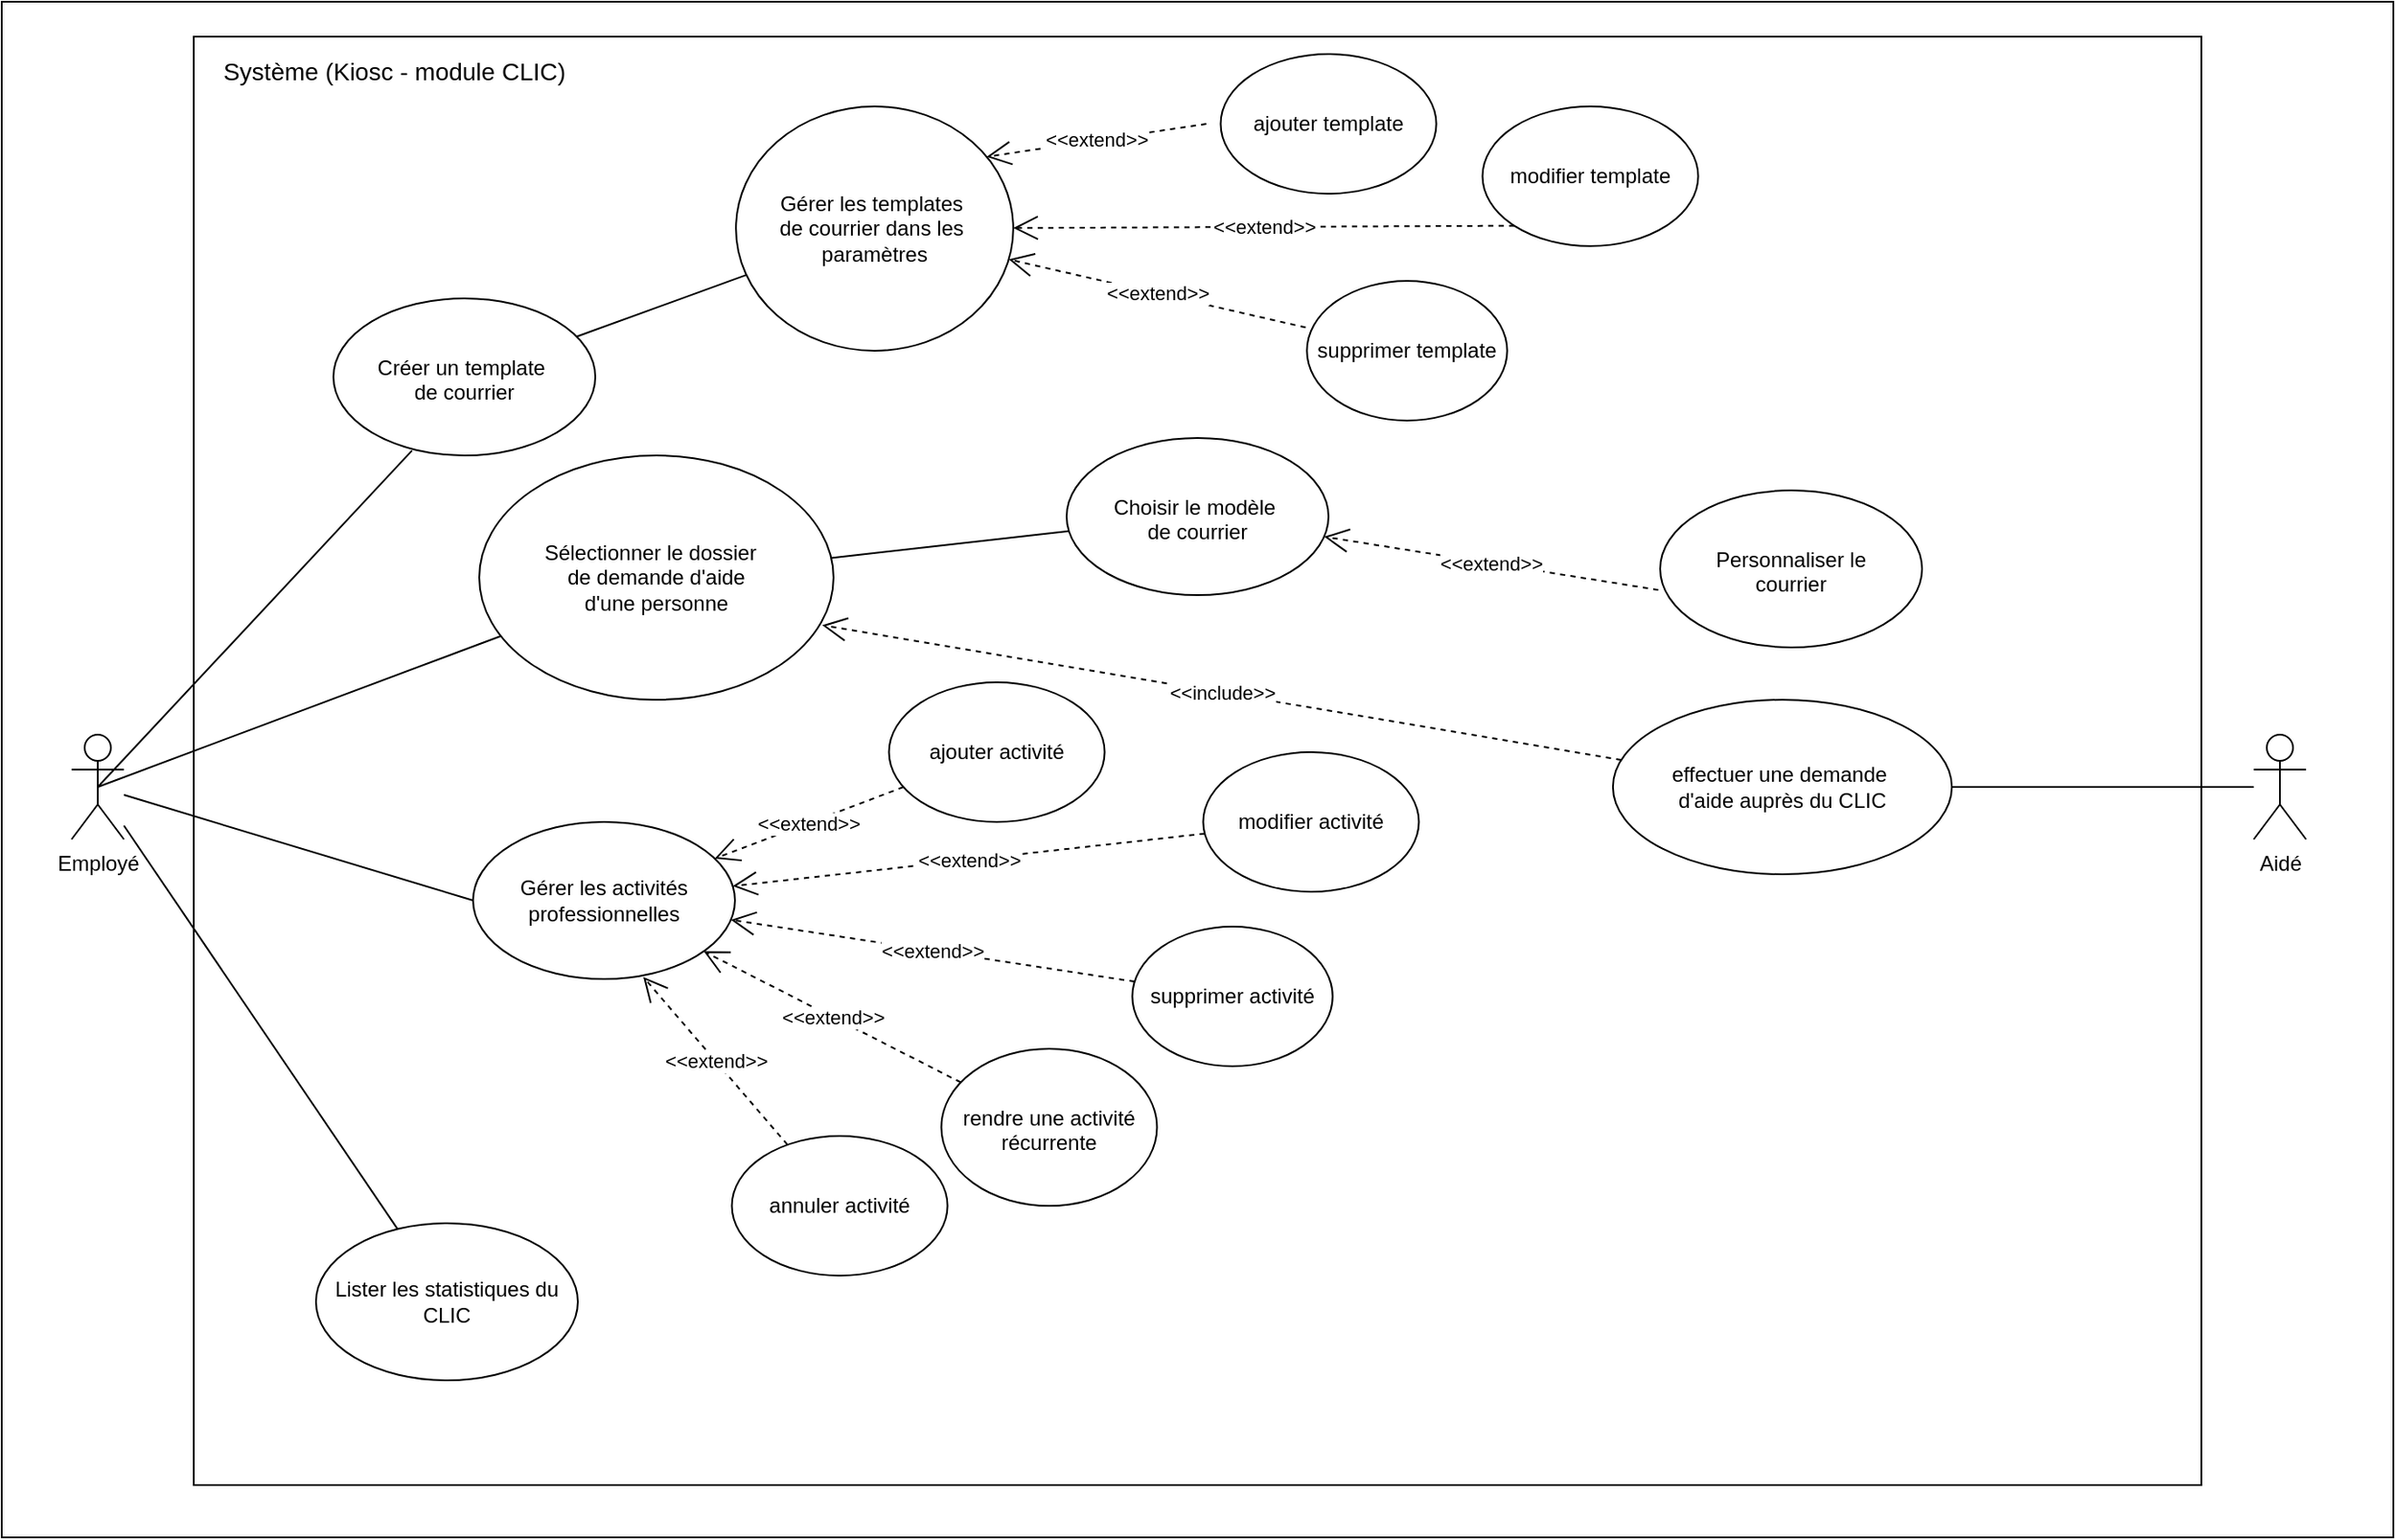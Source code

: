 <mxfile version="24.7.4">
  <diagram name="Page-1" id="y5-NePWyKyB3006rCJuu">
    <mxGraphModel dx="1687" dy="878" grid="1" gridSize="10" guides="1" tooltips="1" connect="1" arrows="1" fold="1" page="1" pageScale="1" pageWidth="827" pageHeight="1169" math="0" shadow="0">
      <root>
        <mxCell id="0" />
        <mxCell id="1" parent="0" />
        <mxCell id="bwaj0blokZmfMLX8B4m3-4" value="" style="rounded=0;whiteSpace=wrap;html=1;" parent="1" vertex="1">
          <mxGeometry x="30" y="40" width="1370" height="880" as="geometry" />
        </mxCell>
        <mxCell id="bwaj0blokZmfMLX8B4m3-1" value="Employé" style="shape=umlActor;verticalLabelPosition=bottom;verticalAlign=top;html=1;outlineConnect=0;" parent="1" vertex="1">
          <mxGeometry x="70" y="460" width="30" height="60" as="geometry" />
        </mxCell>
        <mxCell id="bwaj0blokZmfMLX8B4m3-7" value="" style="rounded=0;whiteSpace=wrap;html=1;" parent="1" vertex="1">
          <mxGeometry x="140" y="60" width="1150" height="830" as="geometry" />
        </mxCell>
        <mxCell id="bwaj0blokZmfMLX8B4m3-8" value="&lt;font style=&quot;font-size: 14px;&quot;&gt;Système (Kiosc - module CLIC)&lt;/font&gt;" style="text;html=1;align=center;verticalAlign=middle;whiteSpace=wrap;rounded=0;" parent="1" vertex="1">
          <mxGeometry x="140" y="60" width="230" height="40" as="geometry" />
        </mxCell>
        <mxCell id="bwaj0blokZmfMLX8B4m3-15" value="" style="group" parent="1" vertex="1" connectable="0">
          <mxGeometry x="630" y="290" width="170" height="90" as="geometry" />
        </mxCell>
        <mxCell id="bwaj0blokZmfMLX8B4m3-11" value="" style="ellipse;whiteSpace=wrap;html=1;" parent="bwaj0blokZmfMLX8B4m3-15" vertex="1">
          <mxGeometry x="10" width="150" height="90" as="geometry" />
        </mxCell>
        <mxCell id="bwaj0blokZmfMLX8B4m3-12" value=" Choisir le modèle&amp;nbsp;&lt;div&gt;de courrier&lt;/div&gt;" style="text;strokeColor=none;fillColor=none;align=center;verticalAlign=middle;spacingLeft=4;spacingRight=4;overflow=hidden;points=[[0,0.5],[1,0.5]];portConstraint=eastwest;rotatable=0;whiteSpace=wrap;html=1;" parent="bwaj0blokZmfMLX8B4m3-15" vertex="1">
          <mxGeometry y="30" width="170" height="30" as="geometry" />
        </mxCell>
        <mxCell id="bwaj0blokZmfMLX8B4m3-17" value="" style="group" parent="1" vertex="1" connectable="0">
          <mxGeometry x="720" y="70" width="140" height="80" as="geometry" />
        </mxCell>
        <mxCell id="bwaj0blokZmfMLX8B4m3-13" value="" style="ellipse;whiteSpace=wrap;html=1;" parent="bwaj0blokZmfMLX8B4m3-17" vertex="1">
          <mxGeometry x="8.235" width="123.529" height="80" as="geometry" />
        </mxCell>
        <mxCell id="bwaj0blokZmfMLX8B4m3-14" value=" ajouter template" style="text;strokeColor=none;fillColor=none;align=center;verticalAlign=middle;spacingLeft=4;spacingRight=4;overflow=hidden;points=[[0,0.5],[1,0.5]];portConstraint=eastwest;rotatable=0;whiteSpace=wrap;html=1;" parent="bwaj0blokZmfMLX8B4m3-17" vertex="1">
          <mxGeometry y="26.667" width="140" height="26.667" as="geometry" />
        </mxCell>
        <mxCell id="bwaj0blokZmfMLX8B4m3-18" value="" style="group" parent="1" vertex="1" connectable="0">
          <mxGeometry x="210" y="210" width="170" height="90" as="geometry" />
        </mxCell>
        <mxCell id="bwaj0blokZmfMLX8B4m3-19" value="" style="ellipse;whiteSpace=wrap;html=1;" parent="bwaj0blokZmfMLX8B4m3-18" vertex="1">
          <mxGeometry x="10" width="150" height="90" as="geometry" />
        </mxCell>
        <mxCell id="bwaj0blokZmfMLX8B4m3-20" value="Créer un template&amp;nbsp;&lt;div&gt;de courrier&lt;/div&gt;" style="text;strokeColor=none;fillColor=none;align=center;verticalAlign=middle;spacingLeft=4;spacingRight=4;overflow=hidden;points=[[0,0.5],[1,0.5]];portConstraint=eastwest;rotatable=0;whiteSpace=wrap;html=1;" parent="bwaj0blokZmfMLX8B4m3-18" vertex="1">
          <mxGeometry y="30" width="170" height="30" as="geometry" />
        </mxCell>
        <mxCell id="bwaj0blokZmfMLX8B4m3-21" value="" style="group" parent="1" vertex="1" connectable="0">
          <mxGeometry x="770" y="200" width="130" height="80" as="geometry" />
        </mxCell>
        <mxCell id="bwaj0blokZmfMLX8B4m3-22" value="" style="ellipse;whiteSpace=wrap;html=1;" parent="bwaj0blokZmfMLX8B4m3-21" vertex="1">
          <mxGeometry x="7.647" width="114.706" height="80" as="geometry" />
        </mxCell>
        <mxCell id="bwaj0blokZmfMLX8B4m3-23" value=" supprimer template" style="text;strokeColor=none;fillColor=none;align=center;verticalAlign=middle;spacingLeft=4;spacingRight=4;overflow=hidden;points=[[0,0.5],[1,0.5]];portConstraint=eastwest;rotatable=0;whiteSpace=wrap;html=1;" parent="bwaj0blokZmfMLX8B4m3-21" vertex="1">
          <mxGeometry y="26.667" width="130.0" height="26.667" as="geometry" />
        </mxCell>
        <mxCell id="bwaj0blokZmfMLX8B4m3-24" value="" style="group" parent="1" vertex="1" connectable="0">
          <mxGeometry x="870" y="100" width="140" height="80" as="geometry" />
        </mxCell>
        <mxCell id="bwaj0blokZmfMLX8B4m3-25" value="" style="ellipse;whiteSpace=wrap;html=1;" parent="bwaj0blokZmfMLX8B4m3-24" vertex="1">
          <mxGeometry x="8.235" width="123.529" height="80" as="geometry" />
        </mxCell>
        <mxCell id="bwaj0blokZmfMLX8B4m3-26" value=" modifier template" style="text;strokeColor=none;fillColor=none;align=center;verticalAlign=middle;spacingLeft=4;spacingRight=4;overflow=hidden;points=[[0,0.5],[1,0.5]];portConstraint=eastwest;rotatable=0;whiteSpace=wrap;html=1;" parent="bwaj0blokZmfMLX8B4m3-24" vertex="1">
          <mxGeometry y="26.667" width="140" height="26.667" as="geometry" />
        </mxCell>
        <mxCell id="bwaj0blokZmfMLX8B4m3-27" value="" style="group" parent="1" vertex="1" connectable="0">
          <mxGeometry x="490" y="140" width="130" height="100" as="geometry" />
        </mxCell>
        <mxCell id="bwaj0blokZmfMLX8B4m3-28" value="" style="ellipse;whiteSpace=wrap;html=1;" parent="bwaj0blokZmfMLX8B4m3-27" vertex="1">
          <mxGeometry x="7.059" width="105.882" height="80" as="geometry" />
        </mxCell>
        <mxCell id="bwaj0blokZmfMLX8B4m3-29" value=" visualiser" style="text;strokeColor=none;fillColor=none;align=center;verticalAlign=middle;spacingLeft=4;spacingRight=4;overflow=hidden;points=[[0,0.5],[1,0.5]];portConstraint=eastwest;rotatable=0;whiteSpace=wrap;html=1;" parent="bwaj0blokZmfMLX8B4m3-27" vertex="1">
          <mxGeometry y="26.667" width="120.0" height="26.667" as="geometry" />
        </mxCell>
        <mxCell id="bwaj0blokZmfMLX8B4m3-16" value="" style="group" parent="bwaj0blokZmfMLX8B4m3-27" vertex="1" connectable="0">
          <mxGeometry x="-50" y="-40" width="180" height="140" as="geometry" />
        </mxCell>
        <mxCell id="bwaj0blokZmfMLX8B4m3-9" value="" style="ellipse;whiteSpace=wrap;html=1;" parent="bwaj0blokZmfMLX8B4m3-16" vertex="1">
          <mxGeometry x="10.588" width="158.824" height="140" as="geometry" />
        </mxCell>
        <mxCell id="bwaj0blokZmfMLX8B4m3-10" value=" Gérer les templates&amp;nbsp;&lt;div&gt;de courrier dans les&amp;nbsp;&lt;/div&gt;&lt;div&gt;paramètres&lt;/div&gt;" style="text;strokeColor=none;fillColor=none;align=center;verticalAlign=middle;spacingLeft=4;spacingRight=4;overflow=hidden;points=[[0,0.5],[1,0.5]];portConstraint=eastwest;rotatable=0;whiteSpace=wrap;html=1;" parent="bwaj0blokZmfMLX8B4m3-16" vertex="1">
          <mxGeometry y="46.667" width="180" height="46.667" as="geometry" />
        </mxCell>
        <mxCell id="bwaj0blokZmfMLX8B4m3-44" value="" style="group" parent="1" vertex="1" connectable="0">
          <mxGeometry x="290" y="300" width="230" height="140" as="geometry" />
        </mxCell>
        <mxCell id="bwaj0blokZmfMLX8B4m3-45" value="" style="ellipse;whiteSpace=wrap;html=1;" parent="bwaj0blokZmfMLX8B4m3-44" vertex="1">
          <mxGeometry x="13.529" width="202.941" height="140" as="geometry" />
        </mxCell>
        <mxCell id="bwaj0blokZmfMLX8B4m3-46" value="Sélectionner le dossier&amp;nbsp;&amp;nbsp;&lt;div&gt;de demande d&#39;aide&lt;div&gt;d&#39;une personne&lt;/div&gt;&lt;/div&gt;" style="text;strokeColor=none;fillColor=none;align=center;verticalAlign=middle;spacingLeft=4;spacingRight=4;overflow=hidden;points=[[0,0.5],[1,0.5]];portConstraint=eastwest;rotatable=0;whiteSpace=wrap;html=1;" parent="bwaj0blokZmfMLX8B4m3-44" vertex="1">
          <mxGeometry y="46.667" width="230" height="46.667" as="geometry" />
        </mxCell>
        <mxCell id="bwaj0blokZmfMLX8B4m3-47" value="" style="group" parent="1" vertex="1" connectable="0">
          <mxGeometry x="970" y="320" width="170" height="90" as="geometry" />
        </mxCell>
        <mxCell id="bwaj0blokZmfMLX8B4m3-48" value="" style="ellipse;whiteSpace=wrap;html=1;" parent="bwaj0blokZmfMLX8B4m3-47" vertex="1">
          <mxGeometry x="10" width="150" height="90" as="geometry" />
        </mxCell>
        <mxCell id="bwaj0blokZmfMLX8B4m3-49" value=" Personnaliser le&lt;div&gt;courrier&lt;/div&gt;" style="text;strokeColor=none;fillColor=none;align=center;verticalAlign=middle;spacingLeft=4;spacingRight=4;overflow=hidden;points=[[0,0.5],[1,0.5]];portConstraint=eastwest;rotatable=0;whiteSpace=wrap;html=1;" parent="bwaj0blokZmfMLX8B4m3-47" vertex="1">
          <mxGeometry y="30" width="170" height="30" as="geometry" />
        </mxCell>
        <mxCell id="qRzRLfuTLbOgCVRsDMZz-1" value="" style="endArrow=none;html=1;rounded=0;exitX=0.5;exitY=0.5;exitDx=0;exitDy=0;exitPerimeter=0;entryX=0.3;entryY=0.969;entryDx=0;entryDy=0;entryPerimeter=0;" edge="1" parent="1" source="bwaj0blokZmfMLX8B4m3-1" target="bwaj0blokZmfMLX8B4m3-19">
          <mxGeometry width="50" height="50" relative="1" as="geometry">
            <mxPoint x="570" y="390" as="sourcePoint" />
            <mxPoint x="260" y="350" as="targetPoint" />
          </mxGeometry>
        </mxCell>
        <mxCell id="qRzRLfuTLbOgCVRsDMZz-2" value="" style="endArrow=none;html=1;rounded=0;exitX=0.5;exitY=0.5;exitDx=0;exitDy=0;exitPerimeter=0;" edge="1" parent="1" source="bwaj0blokZmfMLX8B4m3-1" target="bwaj0blokZmfMLX8B4m3-45">
          <mxGeometry width="50" height="50" relative="1" as="geometry">
            <mxPoint x="105" y="370" as="sourcePoint" />
            <mxPoint x="270" y="360" as="targetPoint" />
          </mxGeometry>
        </mxCell>
        <mxCell id="bwaj0blokZmfMLX8B4m3-41" value="&amp;lt;&amp;lt;extend&amp;gt;&amp;gt;" style="endArrow=open;endSize=12;dashed=1;html=1;rounded=0;exitX=0;exitY=1;exitDx=0;exitDy=0;" parent="1" target="bwaj0blokZmfMLX8B4m3-9" edge="1" source="bwaj0blokZmfMLX8B4m3-25">
          <mxGeometry width="160" relative="1" as="geometry">
            <mxPoint x="770" y="220" as="sourcePoint" />
            <mxPoint x="740" y="200" as="targetPoint" />
          </mxGeometry>
        </mxCell>
        <mxCell id="bwaj0blokZmfMLX8B4m3-42" value="&amp;lt;&amp;lt;extend&amp;gt;&amp;gt;" style="endArrow=open;endSize=12;dashed=1;html=1;rounded=0;" parent="1" source="bwaj0blokZmfMLX8B4m3-23" target="bwaj0blokZmfMLX8B4m3-9" edge="1">
          <mxGeometry width="160" relative="1" as="geometry">
            <mxPoint x="565" y="332" as="sourcePoint" />
            <mxPoint x="800" y="240" as="targetPoint" />
          </mxGeometry>
        </mxCell>
        <mxCell id="qRzRLfuTLbOgCVRsDMZz-3" value="Gérer les activités professionnelles" style="ellipse;whiteSpace=wrap;html=1;" vertex="1" parent="1">
          <mxGeometry x="300" y="510" width="150" height="90" as="geometry" />
        </mxCell>
        <mxCell id="bwaj0blokZmfMLX8B4m3-40" value="&amp;lt;&amp;lt;extend&amp;gt;&amp;gt;" style="endArrow=open;endSize=12;dashed=1;html=1;rounded=0;entryX=0.904;entryY=0.206;entryDx=0;entryDy=0;entryPerimeter=0;exitX=0;exitY=0.5;exitDx=0;exitDy=0;" parent="1" source="bwaj0blokZmfMLX8B4m3-14" target="bwaj0blokZmfMLX8B4m3-9" edge="1">
          <mxGeometry width="160" relative="1" as="geometry">
            <mxPoint x="540" y="80" as="sourcePoint" />
            <mxPoint x="610" y="280" as="targetPoint" />
          </mxGeometry>
        </mxCell>
        <mxCell id="qRzRLfuTLbOgCVRsDMZz-5" value="Lister les statistiques du CLIC" style="ellipse;whiteSpace=wrap;html=1;" vertex="1" parent="1">
          <mxGeometry x="210" y="740" width="150" height="90" as="geometry" />
        </mxCell>
        <mxCell id="qRzRLfuTLbOgCVRsDMZz-6" value="" style="endArrow=none;html=1;rounded=0;entryX=0;entryY=0.5;entryDx=0;entryDy=0;" edge="1" parent="1" source="bwaj0blokZmfMLX8B4m3-1" target="qRzRLfuTLbOgCVRsDMZz-3">
          <mxGeometry width="50" height="50" relative="1" as="geometry">
            <mxPoint x="570" y="540" as="sourcePoint" />
            <mxPoint x="620" y="490" as="targetPoint" />
          </mxGeometry>
        </mxCell>
        <mxCell id="qRzRLfuTLbOgCVRsDMZz-7" value="" style="endArrow=none;html=1;rounded=0;" edge="1" parent="1" source="bwaj0blokZmfMLX8B4m3-1" target="qRzRLfuTLbOgCVRsDMZz-5">
          <mxGeometry width="50" height="50" relative="1" as="geometry">
            <mxPoint x="570" y="540" as="sourcePoint" />
            <mxPoint x="620" y="490" as="targetPoint" />
          </mxGeometry>
        </mxCell>
        <mxCell id="qRzRLfuTLbOgCVRsDMZz-8" value="" style="group" vertex="1" connectable="0" parent="1">
          <mxGeometry x="530" y="430" width="140" height="80" as="geometry" />
        </mxCell>
        <mxCell id="qRzRLfuTLbOgCVRsDMZz-9" value="" style="ellipse;whiteSpace=wrap;html=1;" vertex="1" parent="qRzRLfuTLbOgCVRsDMZz-8">
          <mxGeometry x="8.235" width="123.529" height="80" as="geometry" />
        </mxCell>
        <mxCell id="qRzRLfuTLbOgCVRsDMZz-10" value=" ajouter activité" style="text;strokeColor=none;fillColor=none;align=center;verticalAlign=middle;spacingLeft=4;spacingRight=4;overflow=hidden;points=[[0,0.5],[1,0.5]];portConstraint=eastwest;rotatable=0;whiteSpace=wrap;html=1;" vertex="1" parent="qRzRLfuTLbOgCVRsDMZz-8">
          <mxGeometry y="26.667" width="140" height="26.667" as="geometry" />
        </mxCell>
        <mxCell id="qRzRLfuTLbOgCVRsDMZz-11" value="" style="group" vertex="1" connectable="0" parent="1">
          <mxGeometry x="710" y="470" width="190" height="106.67" as="geometry" />
        </mxCell>
        <mxCell id="qRzRLfuTLbOgCVRsDMZz-12" value="" style="ellipse;whiteSpace=wrap;html=1;" vertex="1" parent="qRzRLfuTLbOgCVRsDMZz-11">
          <mxGeometry x="8.235" width="123.529" height="80" as="geometry" />
        </mxCell>
        <mxCell id="qRzRLfuTLbOgCVRsDMZz-13" value=" modifier activité" style="text;strokeColor=none;fillColor=none;align=center;verticalAlign=middle;spacingLeft=4;spacingRight=4;overflow=hidden;points=[[0,0.5],[1,0.5]];portConstraint=eastwest;rotatable=0;whiteSpace=wrap;html=1;" vertex="1" parent="qRzRLfuTLbOgCVRsDMZz-11">
          <mxGeometry y="26.667" width="140" height="26.667" as="geometry" />
        </mxCell>
        <mxCell id="qRzRLfuTLbOgCVRsDMZz-18" value="" style="group" vertex="1" connectable="0" parent="1">
          <mxGeometry x="440" y="690" width="140" height="80" as="geometry" />
        </mxCell>
        <mxCell id="qRzRLfuTLbOgCVRsDMZz-19" value="" style="ellipse;whiteSpace=wrap;html=1;" vertex="1" parent="qRzRLfuTLbOgCVRsDMZz-18">
          <mxGeometry x="8.235" width="123.529" height="80" as="geometry" />
        </mxCell>
        <mxCell id="qRzRLfuTLbOgCVRsDMZz-20" value=" annuler activité" style="text;strokeColor=none;fillColor=none;align=center;verticalAlign=middle;spacingLeft=4;spacingRight=4;overflow=hidden;points=[[0,0.5],[1,0.5]];portConstraint=eastwest;rotatable=0;whiteSpace=wrap;html=1;" vertex="1" parent="qRzRLfuTLbOgCVRsDMZz-18">
          <mxGeometry y="26.667" width="140" height="26.667" as="geometry" />
        </mxCell>
        <mxCell id="qRzRLfuTLbOgCVRsDMZz-21" value="" style="group" vertex="1" connectable="0" parent="1">
          <mxGeometry x="560" y="640" width="140" height="90" as="geometry" />
        </mxCell>
        <mxCell id="qRzRLfuTLbOgCVRsDMZz-22" value="" style="ellipse;whiteSpace=wrap;html=1;" vertex="1" parent="qRzRLfuTLbOgCVRsDMZz-21">
          <mxGeometry x="8.235" width="123.529" height="90" as="geometry" />
        </mxCell>
        <mxCell id="qRzRLfuTLbOgCVRsDMZz-23" value=" rendre une activité récurrente" style="text;strokeColor=none;fillColor=none;align=center;verticalAlign=middle;spacingLeft=4;spacingRight=4;overflow=hidden;points=[[0,0.5],[1,0.5]];portConstraint=eastwest;rotatable=0;whiteSpace=wrap;html=1;" vertex="1" parent="qRzRLfuTLbOgCVRsDMZz-21">
          <mxGeometry y="30" width="140" height="30" as="geometry" />
        </mxCell>
        <mxCell id="qRzRLfuTLbOgCVRsDMZz-24" value="&amp;lt;&amp;lt;extend&amp;gt;&amp;gt;" style="endArrow=open;endSize=12;dashed=1;html=1;rounded=0;" edge="1" parent="1" source="qRzRLfuTLbOgCVRsDMZz-12" target="qRzRLfuTLbOgCVRsDMZz-3">
          <mxGeometry width="160" relative="1" as="geometry">
            <mxPoint x="798" y="277" as="sourcePoint" />
            <mxPoint x="632" y="238" as="targetPoint" />
          </mxGeometry>
        </mxCell>
        <mxCell id="qRzRLfuTLbOgCVRsDMZz-25" value="&amp;lt;&amp;lt;extend&amp;gt;&amp;gt;" style="endArrow=open;endSize=12;dashed=1;html=1;rounded=0;" edge="1" parent="1" source="qRzRLfuTLbOgCVRsDMZz-9" target="qRzRLfuTLbOgCVRsDMZz-3">
          <mxGeometry width="160" relative="1" as="geometry">
            <mxPoint x="679" y="386" as="sourcePoint" />
            <mxPoint x="479" y="407" as="targetPoint" />
          </mxGeometry>
        </mxCell>
        <mxCell id="qRzRLfuTLbOgCVRsDMZz-26" value="&amp;lt;&amp;lt;extend&amp;gt;&amp;gt;" style="endArrow=open;endSize=12;dashed=1;html=1;rounded=0;" edge="1" parent="1" source="qRzRLfuTLbOgCVRsDMZz-22" target="qRzRLfuTLbOgCVRsDMZz-3">
          <mxGeometry width="160" relative="1" as="geometry">
            <mxPoint x="679" y="386" as="sourcePoint" />
            <mxPoint x="479" y="407" as="targetPoint" />
          </mxGeometry>
        </mxCell>
        <mxCell id="qRzRLfuTLbOgCVRsDMZz-27" value="&amp;lt;&amp;lt;extend&amp;gt;&amp;gt;" style="endArrow=open;endSize=12;dashed=1;html=1;rounded=0;" edge="1" parent="1" source="qRzRLfuTLbOgCVRsDMZz-15" target="qRzRLfuTLbOgCVRsDMZz-3">
          <mxGeometry width="160" relative="1" as="geometry">
            <mxPoint x="789" y="450" as="sourcePoint" />
            <mxPoint x="479" y="422" as="targetPoint" />
          </mxGeometry>
        </mxCell>
        <mxCell id="qRzRLfuTLbOgCVRsDMZz-28" value="&amp;lt;&amp;lt;extend&amp;gt;&amp;gt;" style="endArrow=open;endSize=12;dashed=1;html=1;rounded=0;entryX=0.65;entryY=0.987;entryDx=0;entryDy=0;entryPerimeter=0;" edge="1" parent="1" source="qRzRLfuTLbOgCVRsDMZz-19" target="qRzRLfuTLbOgCVRsDMZz-3">
          <mxGeometry width="160" relative="1" as="geometry">
            <mxPoint x="629" y="523.33" as="sourcePoint" />
            <mxPoint x="440" y="458.33" as="targetPoint" />
          </mxGeometry>
        </mxCell>
        <mxCell id="qRzRLfuTLbOgCVRsDMZz-29" value="" style="endArrow=none;html=1;rounded=0;" edge="1" parent="1" source="bwaj0blokZmfMLX8B4m3-19" target="bwaj0blokZmfMLX8B4m3-9">
          <mxGeometry width="50" height="50" relative="1" as="geometry">
            <mxPoint x="570" y="210" as="sourcePoint" />
            <mxPoint x="620" y="160" as="targetPoint" />
          </mxGeometry>
        </mxCell>
        <mxCell id="qRzRLfuTLbOgCVRsDMZz-14" value="" style="group" vertex="1" connectable="0" parent="1">
          <mxGeometry x="670" y="570" width="130" height="80" as="geometry" />
        </mxCell>
        <mxCell id="qRzRLfuTLbOgCVRsDMZz-15" value="" style="ellipse;whiteSpace=wrap;html=1;" vertex="1" parent="qRzRLfuTLbOgCVRsDMZz-14">
          <mxGeometry x="7.647" width="114.706" height="80" as="geometry" />
        </mxCell>
        <mxCell id="qRzRLfuTLbOgCVRsDMZz-16" value=" supprimer activité" style="text;strokeColor=none;fillColor=none;align=center;verticalAlign=middle;spacingLeft=4;spacingRight=4;overflow=hidden;points=[[0,0.5],[1,0.5]];portConstraint=eastwest;rotatable=0;whiteSpace=wrap;html=1;" vertex="1" parent="qRzRLfuTLbOgCVRsDMZz-14">
          <mxGeometry y="26.667" width="130.0" height="26.667" as="geometry" />
        </mxCell>
        <mxCell id="rdwlHiR3kODwmM8puWaT-6" value="&amp;lt;&amp;lt;extend&amp;gt;&amp;gt;" style="endArrow=open;endSize=12;dashed=1;html=1;rounded=0;exitX=-0.007;exitY=0.634;exitDx=0;exitDy=0;exitPerimeter=0;" parent="1" source="bwaj0blokZmfMLX8B4m3-48" target="bwaj0blokZmfMLX8B4m3-11" edge="1">
          <mxGeometry width="160" relative="1" as="geometry">
            <mxPoint x="630" y="530" as="sourcePoint" />
            <mxPoint x="602" y="261" as="targetPoint" />
          </mxGeometry>
        </mxCell>
        <mxCell id="qRzRLfuTLbOgCVRsDMZz-31" value="" style="endArrow=none;html=1;rounded=0;" edge="1" parent="1" source="bwaj0blokZmfMLX8B4m3-45" target="bwaj0blokZmfMLX8B4m3-11">
          <mxGeometry width="50" height="50" relative="1" as="geometry">
            <mxPoint x="850" y="500" as="sourcePoint" />
            <mxPoint x="900" y="450" as="targetPoint" />
          </mxGeometry>
        </mxCell>
        <mxCell id="qRzRLfuTLbOgCVRsDMZz-32" value="Aidé" style="shape=umlActor;verticalLabelPosition=bottom;verticalAlign=top;html=1;outlineConnect=0;" vertex="1" parent="1">
          <mxGeometry x="1320" y="460" width="30" height="60" as="geometry" />
        </mxCell>
        <mxCell id="qRzRLfuTLbOgCVRsDMZz-35" value="&amp;lt;&amp;lt;include&amp;gt;&amp;gt;" style="endArrow=open;endSize=12;dashed=1;html=1;rounded=0;entryX=0.913;entryY=1.085;entryDx=0;entryDy=0;entryPerimeter=0;" edge="1" parent="1" source="qRzRLfuTLbOgCVRsDMZz-37" target="bwaj0blokZmfMLX8B4m3-46">
          <mxGeometry width="160" relative="1" as="geometry">
            <mxPoint x="490" y="705" as="sourcePoint" />
            <mxPoint x="408" y="609" as="targetPoint" />
          </mxGeometry>
        </mxCell>
        <mxCell id="qRzRLfuTLbOgCVRsDMZz-36" value="" style="group" vertex="1" connectable="0" parent="1">
          <mxGeometry x="940" y="440" width="220" height="100" as="geometry" />
        </mxCell>
        <mxCell id="qRzRLfuTLbOgCVRsDMZz-37" value="" style="ellipse;whiteSpace=wrap;html=1;" vertex="1" parent="qRzRLfuTLbOgCVRsDMZz-36">
          <mxGeometry x="12.941" width="194.118" height="100" as="geometry" />
        </mxCell>
        <mxCell id="qRzRLfuTLbOgCVRsDMZz-38" value="effectuer une demande&amp;nbsp;&lt;div&gt;d&#39;aide auprès du CLIC&lt;/div&gt;" style="text;strokeColor=none;fillColor=none;align=center;verticalAlign=middle;spacingLeft=4;spacingRight=4;overflow=hidden;points=[[0,0.5],[1,0.5]];portConstraint=eastwest;rotatable=0;whiteSpace=wrap;html=1;" vertex="1" parent="qRzRLfuTLbOgCVRsDMZz-36">
          <mxGeometry y="33.333" width="220" height="33.333" as="geometry" />
        </mxCell>
        <mxCell id="qRzRLfuTLbOgCVRsDMZz-39" value="" style="endArrow=none;html=1;rounded=0;" edge="1" parent="1" source="qRzRLfuTLbOgCVRsDMZz-37" target="qRzRLfuTLbOgCVRsDMZz-32">
          <mxGeometry width="50" height="50" relative="1" as="geometry">
            <mxPoint x="110" y="522" as="sourcePoint" />
            <mxPoint x="267" y="753" as="targetPoint" />
          </mxGeometry>
        </mxCell>
      </root>
    </mxGraphModel>
  </diagram>
</mxfile>
